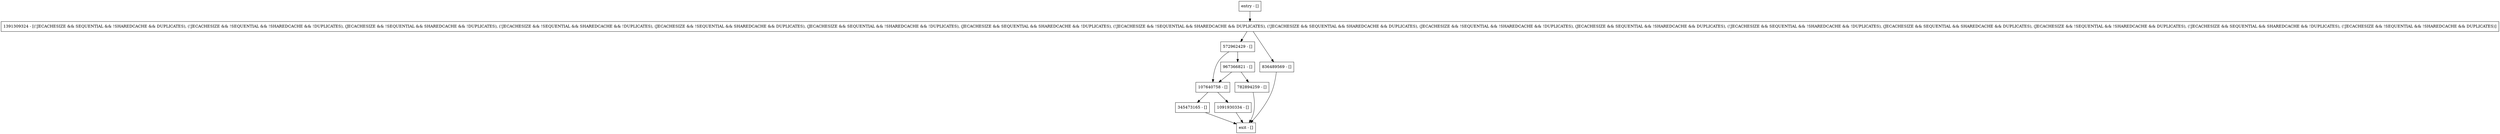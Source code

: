 digraph checkIfInvalid {
node [shape=record];
345473165 [label="345473165 - []"];
entry [label="entry - []"];
exit [label="exit - []"];
572962429 [label="572962429 - []"];
107640758 [label="107640758 - []"];
967366821 [label="967366821 - []"];
1091930334 [label="1091930334 - []"];
1391309324 [label="1391309324 - [(!JECACHESIZE && SEQUENTIAL && !SHAREDCACHE && DUPLICATES), (!JECACHESIZE && !SEQUENTIAL && !SHAREDCACHE && !DUPLICATES), (JECACHESIZE && !SEQUENTIAL && SHAREDCACHE && !DUPLICATES), (!JECACHESIZE && !SEQUENTIAL && SHAREDCACHE && !DUPLICATES), (JECACHESIZE && !SEQUENTIAL && SHAREDCACHE && DUPLICATES), (JECACHESIZE && SEQUENTIAL && !SHAREDCACHE && !DUPLICATES), (JECACHESIZE && SEQUENTIAL && SHAREDCACHE && !DUPLICATES), (!JECACHESIZE && !SEQUENTIAL && SHAREDCACHE && DUPLICATES), (!JECACHESIZE && SEQUENTIAL && SHAREDCACHE && DUPLICATES), (JECACHESIZE && !SEQUENTIAL && !SHAREDCACHE && !DUPLICATES), (JECACHESIZE && SEQUENTIAL && !SHAREDCACHE && DUPLICATES), (!JECACHESIZE && SEQUENTIAL && !SHAREDCACHE && !DUPLICATES), (JECACHESIZE && SEQUENTIAL && SHAREDCACHE && DUPLICATES), (JECACHESIZE && !SEQUENTIAL && !SHAREDCACHE && DUPLICATES), (!JECACHESIZE && SEQUENTIAL && SHAREDCACHE && !DUPLICATES), (!JECACHESIZE && !SEQUENTIAL && !SHAREDCACHE && DUPLICATES)]"];
782894259 [label="782894259 - []"];
836489569 [label="836489569 - []"];
entry;
exit;
345473165 -> exit;
entry -> 1391309324;
572962429 -> 107640758;
572962429 -> 967366821;
107640758 -> 345473165;
107640758 -> 1091930334;
967366821 -> 107640758;
967366821 -> 782894259;
1091930334 -> exit;
1391309324 -> 572962429;
1391309324 -> 836489569;
782894259 -> exit;
836489569 -> exit;
}
